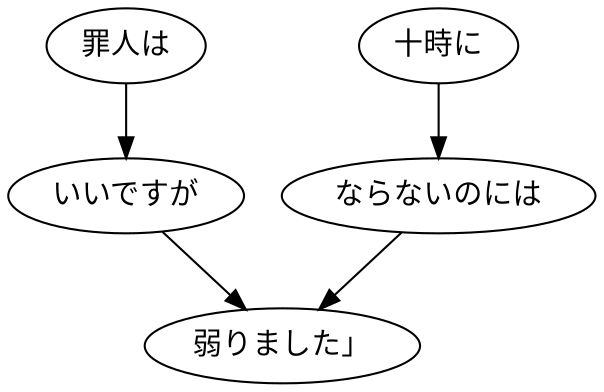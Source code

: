 digraph graph8098 {
	node0 [label="罪人は"];
	node1 [label="いいですが"];
	node2 [label="十時に"];
	node3 [label="ならないのには"];
	node4 [label="弱りました」"];
	node0 -> node1;
	node1 -> node4;
	node2 -> node3;
	node3 -> node4;
}

